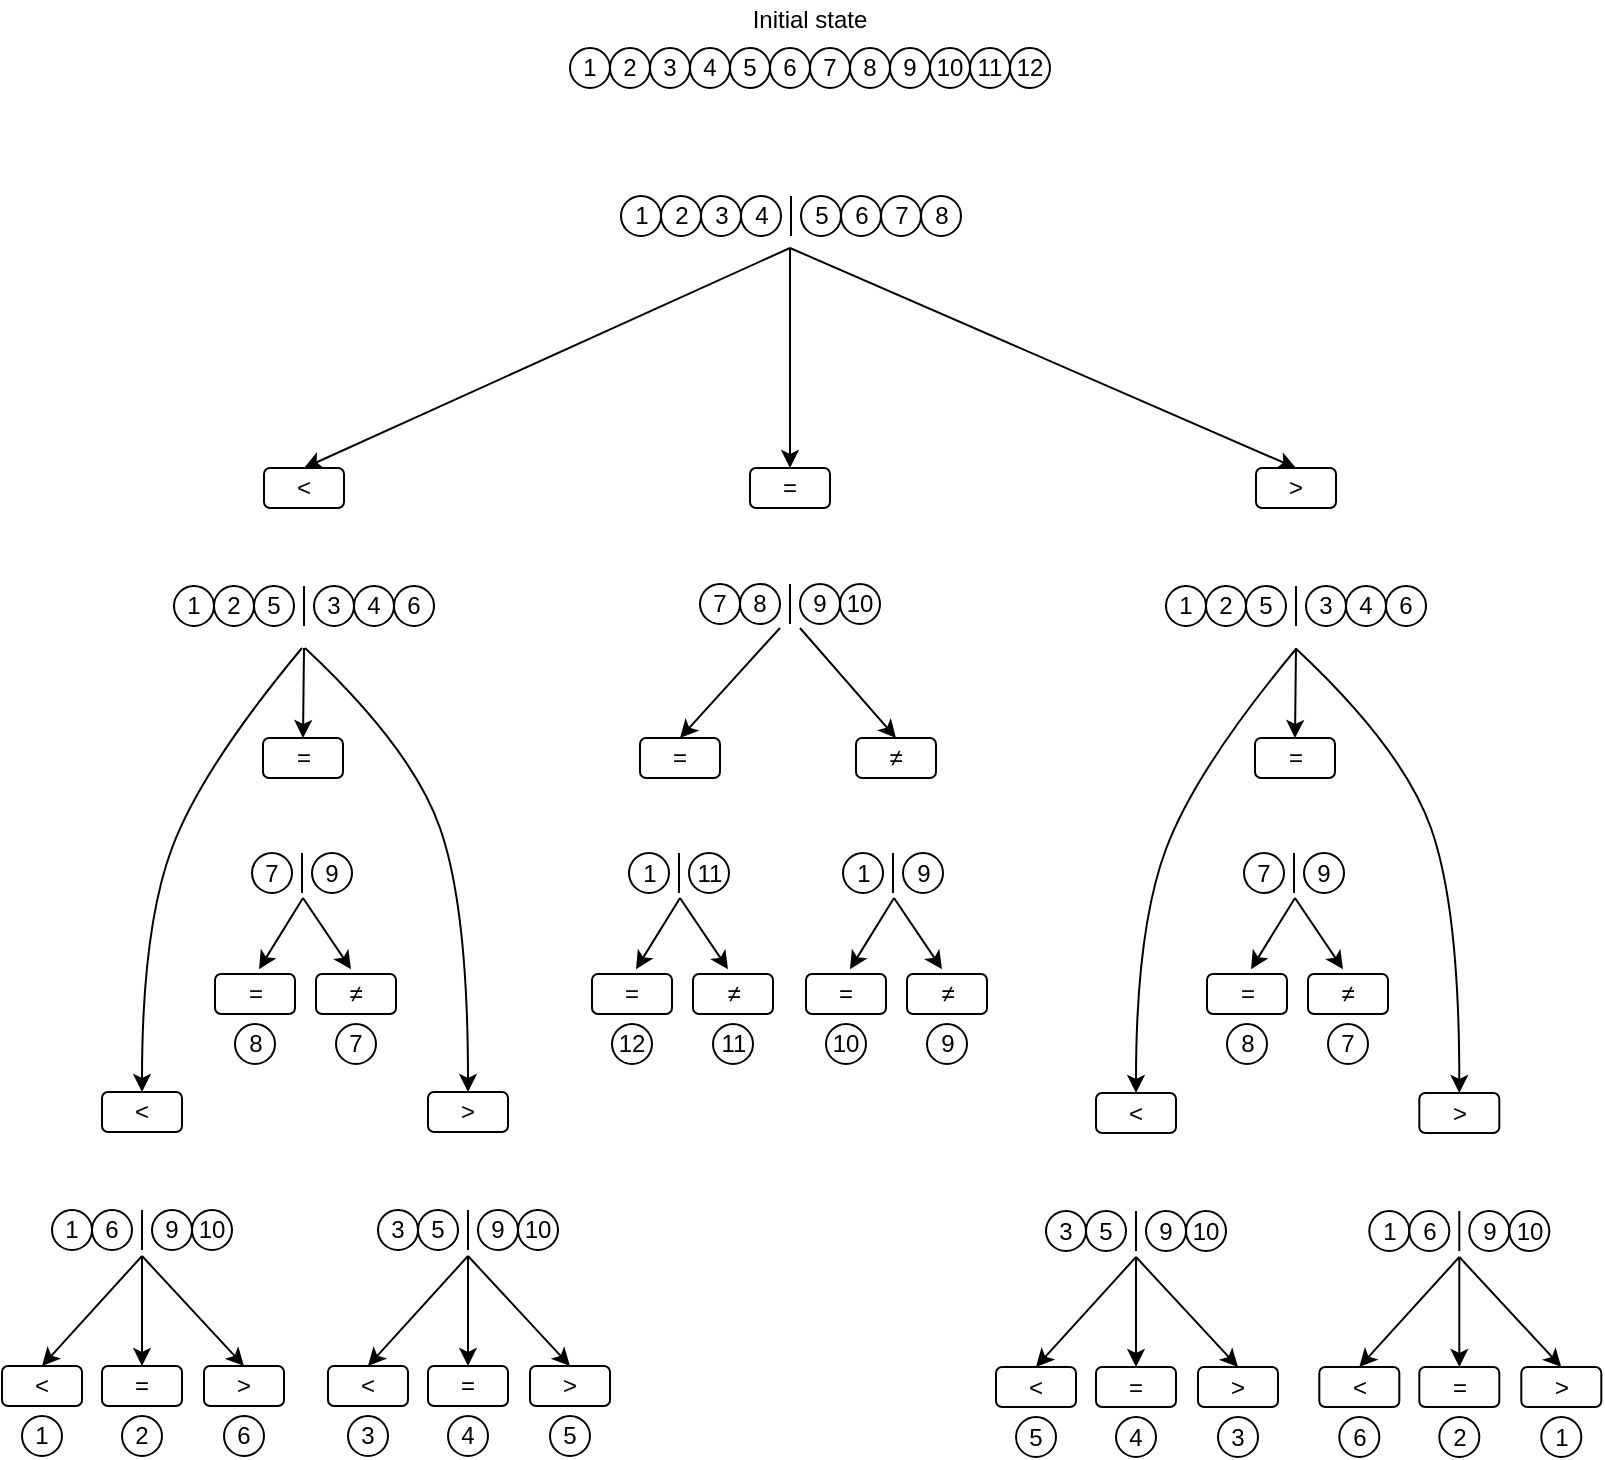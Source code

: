 <mxfile version="10.8.4" type="device"><diagram id="LfetnGQ7iHo2EiT5I9nO" name="Page-1"><mxGraphModel dx="1074" dy="609" grid="1" gridSize="10" guides="1" tooltips="1" connect="1" arrows="1" fold="1" page="1" pageScale="1" pageWidth="850" pageHeight="1100" math="0" shadow="0"><root><mxCell id="0"/><mxCell id="1" parent="0"/><mxCell id="ILCjMR_KPZEFJo-DfmDc-22" value="" style="ellipse;whiteSpace=wrap;html=1;aspect=fixed;" vertex="1" parent="1"><mxGeometry x="390" y="90" width="20" height="20" as="geometry"/></mxCell><mxCell id="ILCjMR_KPZEFJo-DfmDc-23" value="" style="ellipse;whiteSpace=wrap;html=1;aspect=fixed;" vertex="1" parent="1"><mxGeometry x="410" y="90" width="20" height="20" as="geometry"/></mxCell><mxCell id="ILCjMR_KPZEFJo-DfmDc-24" value="" style="ellipse;whiteSpace=wrap;html=1;aspect=fixed;" vertex="1" parent="1"><mxGeometry x="430" y="90" width="20" height="20" as="geometry"/></mxCell><mxCell id="ILCjMR_KPZEFJo-DfmDc-25" value="" style="ellipse;whiteSpace=wrap;html=1;aspect=fixed;" vertex="1" parent="1"><mxGeometry x="450" y="90" width="20" height="20" as="geometry"/></mxCell><mxCell id="ILCjMR_KPZEFJo-DfmDc-27" value="" style="ellipse;whiteSpace=wrap;html=1;aspect=fixed;" vertex="1" parent="1"><mxGeometry x="470" y="90" width="20" height="20" as="geometry"/></mxCell><mxCell id="ILCjMR_KPZEFJo-DfmDc-28" value="" style="ellipse;whiteSpace=wrap;html=1;aspect=fixed;" vertex="1" parent="1"><mxGeometry x="490" y="90" width="20" height="20" as="geometry"/></mxCell><mxCell id="ILCjMR_KPZEFJo-DfmDc-29" value="" style="ellipse;whiteSpace=wrap;html=1;aspect=fixed;" vertex="1" parent="1"><mxGeometry x="510" y="90" width="20" height="20" as="geometry"/></mxCell><mxCell id="ILCjMR_KPZEFJo-DfmDc-30" value="" style="ellipse;whiteSpace=wrap;html=1;aspect=fixed;" vertex="1" parent="1"><mxGeometry x="530" y="90" width="20" height="20" as="geometry"/></mxCell><mxCell id="ILCjMR_KPZEFJo-DfmDc-32" value="" style="ellipse;whiteSpace=wrap;html=1;aspect=fixed;" vertex="1" parent="1"><mxGeometry x="310" y="90" width="20" height="20" as="geometry"/></mxCell><mxCell id="ILCjMR_KPZEFJo-DfmDc-33" value="" style="ellipse;whiteSpace=wrap;html=1;aspect=fixed;" vertex="1" parent="1"><mxGeometry x="330" y="90" width="20" height="20" as="geometry"/></mxCell><mxCell id="ILCjMR_KPZEFJo-DfmDc-34" value="" style="ellipse;whiteSpace=wrap;html=1;aspect=fixed;" vertex="1" parent="1"><mxGeometry x="350" y="90" width="20" height="20" as="geometry"/></mxCell><mxCell id="ILCjMR_KPZEFJo-DfmDc-35" value="" style="ellipse;whiteSpace=wrap;html=1;aspect=fixed;" vertex="1" parent="1"><mxGeometry x="370" y="90" width="20" height="20" as="geometry"/></mxCell><mxCell id="ILCjMR_KPZEFJo-DfmDc-16" value="1" style="text;html=1;strokeColor=none;fillColor=none;align=center;verticalAlign=middle;whiteSpace=wrap;rounded=0;" vertex="1" parent="1"><mxGeometry x="310" y="95" width="20" height="10" as="geometry"/></mxCell><mxCell id="ILCjMR_KPZEFJo-DfmDc-37" value="2" style="text;html=1;strokeColor=none;fillColor=none;align=center;verticalAlign=middle;whiteSpace=wrap;rounded=0;" vertex="1" parent="1"><mxGeometry x="330" y="95" width="20" height="10" as="geometry"/></mxCell><mxCell id="ILCjMR_KPZEFJo-DfmDc-38" value="3" style="text;html=1;strokeColor=none;fillColor=none;align=center;verticalAlign=middle;whiteSpace=wrap;rounded=0;" vertex="1" parent="1"><mxGeometry x="350" y="95" width="20" height="10" as="geometry"/></mxCell><mxCell id="ILCjMR_KPZEFJo-DfmDc-39" value="4" style="text;html=1;strokeColor=none;fillColor=none;align=center;verticalAlign=middle;whiteSpace=wrap;rounded=0;" vertex="1" parent="1"><mxGeometry x="370" y="95" width="20" height="10" as="geometry"/></mxCell><mxCell id="ILCjMR_KPZEFJo-DfmDc-40" value="5" style="text;html=1;strokeColor=none;fillColor=none;align=center;verticalAlign=middle;whiteSpace=wrap;rounded=0;" vertex="1" parent="1"><mxGeometry x="390" y="95" width="20" height="10" as="geometry"/></mxCell><mxCell id="ILCjMR_KPZEFJo-DfmDc-41" value="6" style="text;html=1;strokeColor=none;fillColor=none;align=center;verticalAlign=middle;whiteSpace=wrap;rounded=0;" vertex="1" parent="1"><mxGeometry x="410" y="95" width="20" height="10" as="geometry"/></mxCell><mxCell id="ILCjMR_KPZEFJo-DfmDc-42" value="7" style="text;html=1;strokeColor=none;fillColor=none;align=center;verticalAlign=middle;whiteSpace=wrap;rounded=0;" vertex="1" parent="1"><mxGeometry x="430" y="95" width="20" height="10" as="geometry"/></mxCell><mxCell id="ILCjMR_KPZEFJo-DfmDc-43" value="8" style="text;html=1;strokeColor=none;fillColor=none;align=center;verticalAlign=middle;whiteSpace=wrap;rounded=0;" vertex="1" parent="1"><mxGeometry x="450" y="95" width="20" height="10" as="geometry"/></mxCell><mxCell id="ILCjMR_KPZEFJo-DfmDc-44" value="9" style="text;html=1;strokeColor=none;fillColor=none;align=center;verticalAlign=middle;whiteSpace=wrap;rounded=0;" vertex="1" parent="1"><mxGeometry x="470" y="95" width="20" height="10" as="geometry"/></mxCell><mxCell id="ILCjMR_KPZEFJo-DfmDc-45" value="10" style="text;html=1;strokeColor=none;fillColor=none;align=center;verticalAlign=middle;whiteSpace=wrap;rounded=0;" vertex="1" parent="1"><mxGeometry x="490" y="95" width="20" height="10" as="geometry"/></mxCell><mxCell id="ILCjMR_KPZEFJo-DfmDc-46" value="11" style="text;html=1;strokeColor=none;fillColor=none;align=center;verticalAlign=middle;whiteSpace=wrap;rounded=0;" vertex="1" parent="1"><mxGeometry x="510" y="95" width="20" height="10" as="geometry"/></mxCell><mxCell id="ILCjMR_KPZEFJo-DfmDc-47" value="12" style="text;html=1;strokeColor=none;fillColor=none;align=center;verticalAlign=middle;whiteSpace=wrap;rounded=0;" vertex="1" parent="1"><mxGeometry x="530" y="95" width="20" height="10" as="geometry"/></mxCell><mxCell id="ILCjMR_KPZEFJo-DfmDc-51" value="Initial state" style="text;html=1;strokeColor=none;fillColor=none;align=center;verticalAlign=middle;whiteSpace=wrap;rounded=0;" vertex="1" parent="1"><mxGeometry x="400" y="66" width="60" height="20" as="geometry"/></mxCell><mxCell id="ILCjMR_KPZEFJo-DfmDc-78" value="" style="ellipse;whiteSpace=wrap;html=1;aspect=fixed;" vertex="1" parent="1"><mxGeometry x="425.5" y="164" width="20" height="20" as="geometry"/></mxCell><mxCell id="ILCjMR_KPZEFJo-DfmDc-79" value="" style="ellipse;whiteSpace=wrap;html=1;aspect=fixed;" vertex="1" parent="1"><mxGeometry x="445.5" y="164" width="20" height="20" as="geometry"/></mxCell><mxCell id="ILCjMR_KPZEFJo-DfmDc-80" value="" style="ellipse;whiteSpace=wrap;html=1;aspect=fixed;" vertex="1" parent="1"><mxGeometry x="465.5" y="164" width="20" height="20" as="geometry"/></mxCell><mxCell id="ILCjMR_KPZEFJo-DfmDc-81" value="" style="ellipse;whiteSpace=wrap;html=1;aspect=fixed;" vertex="1" parent="1"><mxGeometry x="485.5" y="164" width="20" height="20" as="geometry"/></mxCell><mxCell id="ILCjMR_KPZEFJo-DfmDc-87" value="" style="ellipse;whiteSpace=wrap;html=1;aspect=fixed;" vertex="1" parent="1"><mxGeometry x="335.5" y="164" width="20" height="20" as="geometry"/></mxCell><mxCell id="ILCjMR_KPZEFJo-DfmDc-88" value="" style="ellipse;whiteSpace=wrap;html=1;aspect=fixed;" vertex="1" parent="1"><mxGeometry x="355.5" y="164" width="20" height="20" as="geometry"/></mxCell><mxCell id="ILCjMR_KPZEFJo-DfmDc-89" value="" style="ellipse;whiteSpace=wrap;html=1;aspect=fixed;" vertex="1" parent="1"><mxGeometry x="375.5" y="164" width="20" height="20" as="geometry"/></mxCell><mxCell id="ILCjMR_KPZEFJo-DfmDc-90" value="" style="ellipse;whiteSpace=wrap;html=1;aspect=fixed;" vertex="1" parent="1"><mxGeometry x="395.5" y="164" width="20" height="20" as="geometry"/></mxCell><mxCell id="ILCjMR_KPZEFJo-DfmDc-91" value="" style="endArrow=none;html=1;" edge="1" parent="1"><mxGeometry width="50" height="50" relative="1" as="geometry"><mxPoint x="420.5" y="184" as="sourcePoint"/><mxPoint x="420.5" y="164" as="targetPoint"/></mxGeometry></mxCell><mxCell id="ILCjMR_KPZEFJo-DfmDc-92" value="1" style="text;html=1;strokeColor=none;fillColor=none;align=center;verticalAlign=middle;whiteSpace=wrap;rounded=0;" vertex="1" parent="1"><mxGeometry x="335.5" y="169" width="20" height="10" as="geometry"/></mxCell><mxCell id="ILCjMR_KPZEFJo-DfmDc-93" value="2" style="text;html=1;strokeColor=none;fillColor=none;align=center;verticalAlign=middle;whiteSpace=wrap;rounded=0;" vertex="1" parent="1"><mxGeometry x="355.5" y="169" width="20" height="10" as="geometry"/></mxCell><mxCell id="ILCjMR_KPZEFJo-DfmDc-94" value="3" style="text;html=1;strokeColor=none;fillColor=none;align=center;verticalAlign=middle;whiteSpace=wrap;rounded=0;" vertex="1" parent="1"><mxGeometry x="375.5" y="169" width="20" height="10" as="geometry"/></mxCell><mxCell id="ILCjMR_KPZEFJo-DfmDc-95" value="4" style="text;html=1;strokeColor=none;fillColor=none;align=center;verticalAlign=middle;whiteSpace=wrap;rounded=0;" vertex="1" parent="1"><mxGeometry x="395.5" y="169" width="20" height="10" as="geometry"/></mxCell><mxCell id="ILCjMR_KPZEFJo-DfmDc-96" value="5" style="text;html=1;strokeColor=none;fillColor=none;align=center;verticalAlign=middle;whiteSpace=wrap;rounded=0;" vertex="1" parent="1"><mxGeometry x="425.5" y="169" width="20" height="10" as="geometry"/></mxCell><mxCell id="ILCjMR_KPZEFJo-DfmDc-97" value="6" style="text;html=1;strokeColor=none;fillColor=none;align=center;verticalAlign=middle;whiteSpace=wrap;rounded=0;" vertex="1" parent="1"><mxGeometry x="445.5" y="169" width="20" height="10" as="geometry"/></mxCell><mxCell id="ILCjMR_KPZEFJo-DfmDc-98" value="7" style="text;html=1;strokeColor=none;fillColor=none;align=center;verticalAlign=middle;whiteSpace=wrap;rounded=0;" vertex="1" parent="1"><mxGeometry x="465.5" y="169" width="20" height="10" as="geometry"/></mxCell><mxCell id="ILCjMR_KPZEFJo-DfmDc-99" value="8" style="text;html=1;strokeColor=none;fillColor=none;align=center;verticalAlign=middle;whiteSpace=wrap;rounded=0;" vertex="1" parent="1"><mxGeometry x="485.5" y="169" width="20" height="10" as="geometry"/></mxCell><mxCell id="ILCjMR_KPZEFJo-DfmDc-104" value="" style="shape=image;html=1;verticalAlign=top;verticalLabelPosition=bottom;labelBackgroundColor=#ffffff;imageAspect=0;aspect=fixed;image=https://cdn3.iconfinder.com/data/icons/meanicons-4/512/meanicons_33-128.png" vertex="1" parent="1"><mxGeometry x="405.5" y="130" width="30" height="30" as="geometry"/></mxCell><mxCell id="ILCjMR_KPZEFJo-DfmDc-107" value="" style="rounded=1;whiteSpace=wrap;html=1;" vertex="1" parent="1"><mxGeometry x="157" y="300" width="40" height="20" as="geometry"/></mxCell><mxCell id="ILCjMR_KPZEFJo-DfmDc-105" value="&amp;lt;" style="text;html=1;strokeColor=none;fillColor=none;align=center;verticalAlign=middle;whiteSpace=wrap;rounded=0;" vertex="1" parent="1"><mxGeometry x="167" y="300" width="20" height="20" as="geometry"/></mxCell><mxCell id="ILCjMR_KPZEFJo-DfmDc-111" value="" style="rounded=1;whiteSpace=wrap;html=1;" vertex="1" parent="1"><mxGeometry x="400" y="300" width="40" height="20" as="geometry"/></mxCell><mxCell id="ILCjMR_KPZEFJo-DfmDc-112" value="=" style="text;html=1;strokeColor=none;fillColor=none;align=center;verticalAlign=middle;whiteSpace=wrap;rounded=0;" vertex="1" parent="1"><mxGeometry x="410" y="300" width="20" height="20" as="geometry"/></mxCell><mxCell id="ILCjMR_KPZEFJo-DfmDc-113" value="" style="rounded=1;whiteSpace=wrap;html=1;" vertex="1" parent="1"><mxGeometry x="653" y="300" width="40" height="20" as="geometry"/></mxCell><mxCell id="ILCjMR_KPZEFJo-DfmDc-114" value="&amp;gt;" style="text;html=1;strokeColor=none;fillColor=none;align=center;verticalAlign=middle;whiteSpace=wrap;rounded=0;" vertex="1" parent="1"><mxGeometry x="663" y="300" width="20" height="20" as="geometry"/></mxCell><mxCell id="ILCjMR_KPZEFJo-DfmDc-117" value="" style="endArrow=classic;html=1;entryX=0.5;entryY=0;entryDx=0;entryDy=0;" edge="1" parent="1" target="ILCjMR_KPZEFJo-DfmDc-105"><mxGeometry width="50" height="50" relative="1" as="geometry"><mxPoint x="420" y="190" as="sourcePoint"/><mxPoint x="190" y="290" as="targetPoint"/></mxGeometry></mxCell><mxCell id="ILCjMR_KPZEFJo-DfmDc-118" value="" style="ellipse;whiteSpace=wrap;html=1;aspect=fixed;" vertex="1" parent="1"><mxGeometry x="375" y="358" width="20" height="20" as="geometry"/></mxCell><mxCell id="ILCjMR_KPZEFJo-DfmDc-119" value="" style="ellipse;whiteSpace=wrap;html=1;aspect=fixed;" vertex="1" parent="1"><mxGeometry x="395" y="358" width="20" height="20" as="geometry"/></mxCell><mxCell id="ILCjMR_KPZEFJo-DfmDc-120" value="" style="ellipse;whiteSpace=wrap;html=1;aspect=fixed;" vertex="1" parent="1"><mxGeometry x="425" y="358" width="20" height="20" as="geometry"/></mxCell><mxCell id="ILCjMR_KPZEFJo-DfmDc-121" value="" style="ellipse;whiteSpace=wrap;html=1;aspect=fixed;" vertex="1" parent="1"><mxGeometry x="445" y="358" width="20" height="20" as="geometry"/></mxCell><mxCell id="ILCjMR_KPZEFJo-DfmDc-122" value="" style="endArrow=none;html=1;" edge="1" parent="1"><mxGeometry width="50" height="50" relative="1" as="geometry"><mxPoint x="420" y="378" as="sourcePoint"/><mxPoint x="420" y="358" as="targetPoint"/></mxGeometry></mxCell><mxCell id="ILCjMR_KPZEFJo-DfmDc-123" value="7" style="text;html=1;strokeColor=none;fillColor=none;align=center;verticalAlign=middle;whiteSpace=wrap;rounded=0;" vertex="1" parent="1"><mxGeometry x="375" y="363" width="20" height="10" as="geometry"/></mxCell><mxCell id="ILCjMR_KPZEFJo-DfmDc-124" value="8" style="text;html=1;strokeColor=none;fillColor=none;align=center;verticalAlign=middle;whiteSpace=wrap;rounded=0;" vertex="1" parent="1"><mxGeometry x="395" y="363" width="20" height="10" as="geometry"/></mxCell><mxCell id="ILCjMR_KPZEFJo-DfmDc-125" value="9" style="text;html=1;strokeColor=none;fillColor=none;align=center;verticalAlign=middle;whiteSpace=wrap;rounded=0;" vertex="1" parent="1"><mxGeometry x="425" y="363" width="20" height="10" as="geometry"/></mxCell><mxCell id="ILCjMR_KPZEFJo-DfmDc-126" value="10" style="text;html=1;strokeColor=none;fillColor=none;align=center;verticalAlign=middle;whiteSpace=wrap;rounded=0;" vertex="1" parent="1"><mxGeometry x="445" y="363" width="20" height="10" as="geometry"/></mxCell><mxCell id="ILCjMR_KPZEFJo-DfmDc-127" value="" style="shape=image;html=1;verticalAlign=top;verticalLabelPosition=bottom;labelBackgroundColor=#ffffff;imageAspect=0;aspect=fixed;image=https://cdn3.iconfinder.com/data/icons/meanicons-4/512/meanicons_33-128.png" vertex="1" parent="1"><mxGeometry x="405" y="325" width="30" height="30" as="geometry"/></mxCell><mxCell id="ILCjMR_KPZEFJo-DfmDc-128" value="" style="rounded=1;whiteSpace=wrap;html=1;" vertex="1" parent="1"><mxGeometry x="345" y="435" width="40" height="20" as="geometry"/></mxCell><mxCell id="ILCjMR_KPZEFJo-DfmDc-129" value="=" style="text;html=1;strokeColor=none;fillColor=none;align=center;verticalAlign=middle;whiteSpace=wrap;rounded=0;" vertex="1" parent="1"><mxGeometry x="355" y="435" width="20" height="20" as="geometry"/></mxCell><mxCell id="ILCjMR_KPZEFJo-DfmDc-130" value="" style="rounded=1;whiteSpace=wrap;html=1;" vertex="1" parent="1"><mxGeometry x="453" y="435" width="40" height="20" as="geometry"/></mxCell><mxCell id="ILCjMR_KPZEFJo-DfmDc-131" value="&lt;span&gt;≠&lt;/span&gt;" style="text;html=1;strokeColor=none;fillColor=none;align=center;verticalAlign=middle;whiteSpace=wrap;rounded=0;" vertex="1" parent="1"><mxGeometry x="463" y="435" width="20" height="20" as="geometry"/></mxCell><mxCell id="ILCjMR_KPZEFJo-DfmDc-145" value="" style="ellipse;whiteSpace=wrap;html=1;aspect=fixed;" vertex="1" parent="1"><mxGeometry x="339.5" y="492.5" width="20" height="20" as="geometry"/></mxCell><mxCell id="ILCjMR_KPZEFJo-DfmDc-146" value="" style="ellipse;whiteSpace=wrap;html=1;aspect=fixed;" vertex="1" parent="1"><mxGeometry x="369.5" y="492.5" width="20" height="20" as="geometry"/></mxCell><mxCell id="ILCjMR_KPZEFJo-DfmDc-148" value="" style="endArrow=none;html=1;" edge="1" parent="1"><mxGeometry width="50" height="50" relative="1" as="geometry"><mxPoint x="364.5" y="512.5" as="sourcePoint"/><mxPoint x="364.5" y="492.5" as="targetPoint"/></mxGeometry></mxCell><mxCell id="ILCjMR_KPZEFJo-DfmDc-150" value="1" style="text;html=1;strokeColor=none;fillColor=none;align=center;verticalAlign=middle;whiteSpace=wrap;rounded=0;" vertex="1" parent="1"><mxGeometry x="339.5" y="497.5" width="20" height="10" as="geometry"/></mxCell><mxCell id="ILCjMR_KPZEFJo-DfmDc-151" value="11" style="text;html=1;strokeColor=none;fillColor=none;align=center;verticalAlign=middle;whiteSpace=wrap;rounded=0;" vertex="1" parent="1"><mxGeometry x="369.5" y="497.5" width="20" height="10" as="geometry"/></mxCell><mxCell id="ILCjMR_KPZEFJo-DfmDc-153" value="" style="shape=image;html=1;verticalAlign=top;verticalLabelPosition=bottom;labelBackgroundColor=#ffffff;imageAspect=0;aspect=fixed;image=https://cdn3.iconfinder.com/data/icons/meanicons-4/512/meanicons_33-128.png" vertex="1" parent="1"><mxGeometry x="349.5" y="460" width="30" height="30" as="geometry"/></mxCell><mxCell id="ILCjMR_KPZEFJo-DfmDc-160" value="" style="rounded=1;whiteSpace=wrap;html=1;" vertex="1" parent="1"><mxGeometry x="321" y="553" width="40" height="20" as="geometry"/></mxCell><mxCell id="ILCjMR_KPZEFJo-DfmDc-161" value="=" style="text;html=1;strokeColor=none;fillColor=none;align=center;verticalAlign=middle;whiteSpace=wrap;rounded=0;" vertex="1" parent="1"><mxGeometry x="331" y="553" width="20" height="20" as="geometry"/></mxCell><mxCell id="ILCjMR_KPZEFJo-DfmDc-164" value="" style="ellipse;whiteSpace=wrap;html=1;aspect=fixed;" vertex="1" parent="1"><mxGeometry x="331" y="578" width="20" height="20" as="geometry"/></mxCell><mxCell id="ILCjMR_KPZEFJo-DfmDc-167" value="12" style="text;html=1;strokeColor=none;fillColor=none;align=center;verticalAlign=middle;whiteSpace=wrap;rounded=0;" vertex="1" parent="1"><mxGeometry x="331" y="583" width="20" height="10" as="geometry"/></mxCell><mxCell id="ILCjMR_KPZEFJo-DfmDc-176" value="" style="rounded=1;whiteSpace=wrap;html=1;" vertex="1" parent="1"><mxGeometry x="371.5" y="553" width="40" height="20" as="geometry"/></mxCell><mxCell id="ILCjMR_KPZEFJo-DfmDc-177" value="&lt;span&gt;≠&lt;/span&gt;" style="text;html=1;strokeColor=none;fillColor=none;align=center;verticalAlign=middle;whiteSpace=wrap;rounded=0;" vertex="1" parent="1"><mxGeometry x="381.5" y="553" width="20" height="20" as="geometry"/></mxCell><mxCell id="ILCjMR_KPZEFJo-DfmDc-178" value="" style="ellipse;whiteSpace=wrap;html=1;aspect=fixed;" vertex="1" parent="1"><mxGeometry x="381.5" y="578" width="20" height="20" as="geometry"/></mxCell><mxCell id="ILCjMR_KPZEFJo-DfmDc-179" value="11" style="text;html=1;strokeColor=none;fillColor=none;align=center;verticalAlign=middle;whiteSpace=wrap;rounded=0;" vertex="1" parent="1"><mxGeometry x="381.5" y="583" width="20" height="10" as="geometry"/></mxCell><mxCell id="ILCjMR_KPZEFJo-DfmDc-180" value="" style="endArrow=classic;html=1;entryX=0.6;entryY=-0.12;entryDx=0;entryDy=0;entryPerimeter=0;" edge="1" parent="1" target="ILCjMR_KPZEFJo-DfmDc-161"><mxGeometry width="50" height="50" relative="1" as="geometry"><mxPoint x="365" y="515" as="sourcePoint"/><mxPoint x="275" y="535" as="targetPoint"/></mxGeometry></mxCell><mxCell id="ILCjMR_KPZEFJo-DfmDc-181" value="" style="endArrow=classic;html=1;entryX=0.375;entryY=-0.12;entryDx=0;entryDy=0;entryPerimeter=0;" edge="1" parent="1" target="ILCjMR_KPZEFJo-DfmDc-177"><mxGeometry width="50" height="50" relative="1" as="geometry"><mxPoint x="365" y="515" as="sourcePoint"/><mxPoint x="353" y="560.6" as="targetPoint"/></mxGeometry></mxCell><mxCell id="ILCjMR_KPZEFJo-DfmDc-182" value="" style="ellipse;whiteSpace=wrap;html=1;aspect=fixed;" vertex="1" parent="1"><mxGeometry x="446.5" y="492.5" width="20" height="20" as="geometry"/></mxCell><mxCell id="ILCjMR_KPZEFJo-DfmDc-183" value="" style="ellipse;whiteSpace=wrap;html=1;aspect=fixed;" vertex="1" parent="1"><mxGeometry x="476.5" y="492.5" width="20" height="20" as="geometry"/></mxCell><mxCell id="ILCjMR_KPZEFJo-DfmDc-184" value="" style="endArrow=none;html=1;" edge="1" parent="1"><mxGeometry width="50" height="50" relative="1" as="geometry"><mxPoint x="471.5" y="512.5" as="sourcePoint"/><mxPoint x="471.5" y="492.5" as="targetPoint"/></mxGeometry></mxCell><mxCell id="ILCjMR_KPZEFJo-DfmDc-185" value="1" style="text;html=1;strokeColor=none;fillColor=none;align=center;verticalAlign=middle;whiteSpace=wrap;rounded=0;" vertex="1" parent="1"><mxGeometry x="446.5" y="497.5" width="20" height="10" as="geometry"/></mxCell><mxCell id="ILCjMR_KPZEFJo-DfmDc-186" value="9" style="text;html=1;strokeColor=none;fillColor=none;align=center;verticalAlign=middle;whiteSpace=wrap;rounded=0;" vertex="1" parent="1"><mxGeometry x="476.5" y="497.5" width="20" height="10" as="geometry"/></mxCell><mxCell id="ILCjMR_KPZEFJo-DfmDc-187" value="" style="shape=image;html=1;verticalAlign=top;verticalLabelPosition=bottom;labelBackgroundColor=#ffffff;imageAspect=0;aspect=fixed;image=https://cdn3.iconfinder.com/data/icons/meanicons-4/512/meanicons_33-128.png" vertex="1" parent="1"><mxGeometry x="456.5" y="460" width="30" height="30" as="geometry"/></mxCell><mxCell id="ILCjMR_KPZEFJo-DfmDc-188" value="" style="rounded=1;whiteSpace=wrap;html=1;" vertex="1" parent="1"><mxGeometry x="428" y="553" width="40" height="20" as="geometry"/></mxCell><mxCell id="ILCjMR_KPZEFJo-DfmDc-189" value="=" style="text;html=1;strokeColor=none;fillColor=none;align=center;verticalAlign=middle;whiteSpace=wrap;rounded=0;" vertex="1" parent="1"><mxGeometry x="438" y="553" width="20" height="20" as="geometry"/></mxCell><mxCell id="ILCjMR_KPZEFJo-DfmDc-190" value="" style="ellipse;whiteSpace=wrap;html=1;aspect=fixed;" vertex="1" parent="1"><mxGeometry x="438" y="578" width="20" height="20" as="geometry"/></mxCell><mxCell id="ILCjMR_KPZEFJo-DfmDc-191" value="10" style="text;html=1;strokeColor=none;fillColor=none;align=center;verticalAlign=middle;whiteSpace=wrap;rounded=0;" vertex="1" parent="1"><mxGeometry x="438" y="583" width="20" height="10" as="geometry"/></mxCell><mxCell id="ILCjMR_KPZEFJo-DfmDc-192" value="" style="rounded=1;whiteSpace=wrap;html=1;" vertex="1" parent="1"><mxGeometry x="478.5" y="553" width="40" height="20" as="geometry"/></mxCell><mxCell id="ILCjMR_KPZEFJo-DfmDc-193" value="&lt;span&gt;≠&lt;/span&gt;" style="text;html=1;strokeColor=none;fillColor=none;align=center;verticalAlign=middle;whiteSpace=wrap;rounded=0;" vertex="1" parent="1"><mxGeometry x="488.5" y="553" width="20" height="20" as="geometry"/></mxCell><mxCell id="ILCjMR_KPZEFJo-DfmDc-194" value="" style="ellipse;whiteSpace=wrap;html=1;aspect=fixed;" vertex="1" parent="1"><mxGeometry x="488.5" y="578" width="20" height="20" as="geometry"/></mxCell><mxCell id="ILCjMR_KPZEFJo-DfmDc-195" value="9" style="text;html=1;strokeColor=none;fillColor=none;align=center;verticalAlign=middle;whiteSpace=wrap;rounded=0;" vertex="1" parent="1"><mxGeometry x="488.5" y="583" width="20" height="10" as="geometry"/></mxCell><mxCell id="ILCjMR_KPZEFJo-DfmDc-196" value="" style="endArrow=classic;html=1;entryX=0.6;entryY=-0.12;entryDx=0;entryDy=0;entryPerimeter=0;" edge="1" parent="1" target="ILCjMR_KPZEFJo-DfmDc-189"><mxGeometry width="50" height="50" relative="1" as="geometry"><mxPoint x="472" y="515" as="sourcePoint"/><mxPoint x="382" y="535" as="targetPoint"/></mxGeometry></mxCell><mxCell id="ILCjMR_KPZEFJo-DfmDc-197" value="" style="endArrow=classic;html=1;entryX=0.375;entryY=-0.12;entryDx=0;entryDy=0;entryPerimeter=0;" edge="1" parent="1" target="ILCjMR_KPZEFJo-DfmDc-193"><mxGeometry width="50" height="50" relative="1" as="geometry"><mxPoint x="472" y="515" as="sourcePoint"/><mxPoint x="460" y="560.6" as="targetPoint"/></mxGeometry></mxCell><mxCell id="ILCjMR_KPZEFJo-DfmDc-198" value="" style="endArrow=classic;html=1;entryX=0.5;entryY=0;entryDx=0;entryDy=0;" edge="1" parent="1" target="ILCjMR_KPZEFJo-DfmDc-129"><mxGeometry width="50" height="50" relative="1" as="geometry"><mxPoint x="415" y="380" as="sourcePoint"/><mxPoint x="370" y="430" as="targetPoint"/></mxGeometry></mxCell><mxCell id="ILCjMR_KPZEFJo-DfmDc-199" value="" style="endArrow=classic;html=1;entryX=0.5;entryY=0;entryDx=0;entryDy=0;" edge="1" parent="1" target="ILCjMR_KPZEFJo-DfmDc-131"><mxGeometry width="50" height="50" relative="1" as="geometry"><mxPoint x="425" y="380" as="sourcePoint"/><mxPoint x="465" y="430" as="targetPoint"/></mxGeometry></mxCell><mxCell id="ILCjMR_KPZEFJo-DfmDc-200" value="" style="endArrow=classic;html=1;entryX=0.5;entryY=0;entryDx=0;entryDy=0;" edge="1" parent="1" target="ILCjMR_KPZEFJo-DfmDc-112"><mxGeometry width="50" height="50" relative="1" as="geometry"><mxPoint x="420" y="190" as="sourcePoint"/><mxPoint x="171.667" y="310.333" as="targetPoint"/></mxGeometry></mxCell><mxCell id="ILCjMR_KPZEFJo-DfmDc-201" value="" style="ellipse;whiteSpace=wrap;html=1;aspect=fixed;" vertex="1" parent="1"><mxGeometry x="182" y="359" width="20" height="20" as="geometry"/></mxCell><mxCell id="ILCjMR_KPZEFJo-DfmDc-202" value="" style="ellipse;whiteSpace=wrap;html=1;aspect=fixed;" vertex="1" parent="1"><mxGeometry x="202" y="359" width="20" height="20" as="geometry"/></mxCell><mxCell id="ILCjMR_KPZEFJo-DfmDc-203" value="" style="ellipse;whiteSpace=wrap;html=1;aspect=fixed;" vertex="1" parent="1"><mxGeometry x="222" y="359" width="20" height="20" as="geometry"/></mxCell><mxCell id="ILCjMR_KPZEFJo-DfmDc-206" value="" style="ellipse;whiteSpace=wrap;html=1;aspect=fixed;" vertex="1" parent="1"><mxGeometry x="112" y="359" width="20" height="20" as="geometry"/></mxCell><mxCell id="ILCjMR_KPZEFJo-DfmDc-207" value="" style="ellipse;whiteSpace=wrap;html=1;aspect=fixed;" vertex="1" parent="1"><mxGeometry x="132" y="359" width="20" height="20" as="geometry"/></mxCell><mxCell id="ILCjMR_KPZEFJo-DfmDc-208" value="" style="ellipse;whiteSpace=wrap;html=1;aspect=fixed;" vertex="1" parent="1"><mxGeometry x="152" y="359" width="20" height="20" as="geometry"/></mxCell><mxCell id="ILCjMR_KPZEFJo-DfmDc-209" value="" style="endArrow=none;html=1;" edge="1" parent="1"><mxGeometry width="50" height="50" relative="1" as="geometry"><mxPoint x="177" y="379" as="sourcePoint"/><mxPoint x="177" y="359" as="targetPoint"/></mxGeometry></mxCell><mxCell id="ILCjMR_KPZEFJo-DfmDc-211" value="1" style="text;html=1;strokeColor=none;fillColor=none;align=center;verticalAlign=middle;whiteSpace=wrap;rounded=0;" vertex="1" parent="1"><mxGeometry x="112" y="364" width="20" height="10" as="geometry"/></mxCell><mxCell id="ILCjMR_KPZEFJo-DfmDc-212" value="2" style="text;html=1;strokeColor=none;fillColor=none;align=center;verticalAlign=middle;whiteSpace=wrap;rounded=0;" vertex="1" parent="1"><mxGeometry x="132" y="364" width="20" height="10" as="geometry"/></mxCell><mxCell id="ILCjMR_KPZEFJo-DfmDc-213" value="5" style="text;html=1;strokeColor=none;fillColor=none;align=center;verticalAlign=middle;whiteSpace=wrap;rounded=0;" vertex="1" parent="1"><mxGeometry x="152" y="364" width="20" height="10" as="geometry"/></mxCell><mxCell id="ILCjMR_KPZEFJo-DfmDc-214" value="3" style="text;html=1;strokeColor=none;fillColor=none;align=center;verticalAlign=middle;whiteSpace=wrap;rounded=0;" vertex="1" parent="1"><mxGeometry x="182" y="364" width="20" height="10" as="geometry"/></mxCell><mxCell id="ILCjMR_KPZEFJo-DfmDc-215" value="4" style="text;html=1;strokeColor=none;fillColor=none;align=center;verticalAlign=middle;whiteSpace=wrap;rounded=0;" vertex="1" parent="1"><mxGeometry x="202" y="364" width="20" height="10" as="geometry"/></mxCell><mxCell id="ILCjMR_KPZEFJo-DfmDc-216" value="6" style="text;html=1;strokeColor=none;fillColor=none;align=center;verticalAlign=middle;whiteSpace=wrap;rounded=0;" vertex="1" parent="1"><mxGeometry x="222" y="364" width="20" height="10" as="geometry"/></mxCell><mxCell id="ILCjMR_KPZEFJo-DfmDc-218" value="" style="shape=image;html=1;verticalAlign=top;verticalLabelPosition=bottom;labelBackgroundColor=#ffffff;imageAspect=0;aspect=fixed;image=https://cdn3.iconfinder.com/data/icons/meanicons-4/512/meanicons_33-128.png" vertex="1" parent="1"><mxGeometry x="162" y="325" width="30" height="30" as="geometry"/></mxCell><mxCell id="ILCjMR_KPZEFJo-DfmDc-219" value="" style="rounded=1;whiteSpace=wrap;html=1;" vertex="1" parent="1"><mxGeometry x="156.5" y="435" width="40" height="20" as="geometry"/></mxCell><mxCell id="ILCjMR_KPZEFJo-DfmDc-220" value="=" style="text;html=1;strokeColor=none;fillColor=none;align=center;verticalAlign=middle;whiteSpace=wrap;rounded=0;" vertex="1" parent="1"><mxGeometry x="166.5" y="435" width="20" height="20" as="geometry"/></mxCell><mxCell id="ILCjMR_KPZEFJo-DfmDc-221" value="" style="ellipse;whiteSpace=wrap;html=1;aspect=fixed;" vertex="1" parent="1"><mxGeometry x="151" y="492.5" width="20" height="20" as="geometry"/></mxCell><mxCell id="ILCjMR_KPZEFJo-DfmDc-222" value="" style="ellipse;whiteSpace=wrap;html=1;aspect=fixed;" vertex="1" parent="1"><mxGeometry x="181" y="492.5" width="20" height="20" as="geometry"/></mxCell><mxCell id="ILCjMR_KPZEFJo-DfmDc-223" value="" style="endArrow=none;html=1;" edge="1" parent="1"><mxGeometry width="50" height="50" relative="1" as="geometry"><mxPoint x="176" y="512.5" as="sourcePoint"/><mxPoint x="176" y="492.5" as="targetPoint"/></mxGeometry></mxCell><mxCell id="ILCjMR_KPZEFJo-DfmDc-224" value="7" style="text;html=1;strokeColor=none;fillColor=none;align=center;verticalAlign=middle;whiteSpace=wrap;rounded=0;" vertex="1" parent="1"><mxGeometry x="151" y="497.5" width="20" height="10" as="geometry"/></mxCell><mxCell id="ILCjMR_KPZEFJo-DfmDc-225" value="9" style="text;html=1;strokeColor=none;fillColor=none;align=center;verticalAlign=middle;whiteSpace=wrap;rounded=0;" vertex="1" parent="1"><mxGeometry x="181" y="497.5" width="20" height="10" as="geometry"/></mxCell><mxCell id="ILCjMR_KPZEFJo-DfmDc-226" value="" style="shape=image;html=1;verticalAlign=top;verticalLabelPosition=bottom;labelBackgroundColor=#ffffff;imageAspect=0;aspect=fixed;image=https://cdn3.iconfinder.com/data/icons/meanicons-4/512/meanicons_33-128.png" vertex="1" parent="1"><mxGeometry x="161" y="460" width="30" height="30" as="geometry"/></mxCell><mxCell id="ILCjMR_KPZEFJo-DfmDc-227" value="" style="rounded=1;whiteSpace=wrap;html=1;" vertex="1" parent="1"><mxGeometry x="132.5" y="553" width="40" height="20" as="geometry"/></mxCell><mxCell id="ILCjMR_KPZEFJo-DfmDc-228" value="=" style="text;html=1;strokeColor=none;fillColor=none;align=center;verticalAlign=middle;whiteSpace=wrap;rounded=0;" vertex="1" parent="1"><mxGeometry x="142.5" y="553" width="20" height="20" as="geometry"/></mxCell><mxCell id="ILCjMR_KPZEFJo-DfmDc-229" value="" style="ellipse;whiteSpace=wrap;html=1;aspect=fixed;" vertex="1" parent="1"><mxGeometry x="142.5" y="578" width="20" height="20" as="geometry"/></mxCell><mxCell id="ILCjMR_KPZEFJo-DfmDc-230" value="8" style="text;html=1;strokeColor=none;fillColor=none;align=center;verticalAlign=middle;whiteSpace=wrap;rounded=0;" vertex="1" parent="1"><mxGeometry x="142.5" y="583" width="20" height="10" as="geometry"/></mxCell><mxCell id="ILCjMR_KPZEFJo-DfmDc-231" value="" style="rounded=1;whiteSpace=wrap;html=1;" vertex="1" parent="1"><mxGeometry x="183" y="553" width="40" height="20" as="geometry"/></mxCell><mxCell id="ILCjMR_KPZEFJo-DfmDc-232" value="&lt;span&gt;≠&lt;/span&gt;" style="text;html=1;strokeColor=none;fillColor=none;align=center;verticalAlign=middle;whiteSpace=wrap;rounded=0;" vertex="1" parent="1"><mxGeometry x="193" y="553" width="20" height="20" as="geometry"/></mxCell><mxCell id="ILCjMR_KPZEFJo-DfmDc-233" value="" style="ellipse;whiteSpace=wrap;html=1;aspect=fixed;" vertex="1" parent="1"><mxGeometry x="193" y="578" width="20" height="20" as="geometry"/></mxCell><mxCell id="ILCjMR_KPZEFJo-DfmDc-234" value="7" style="text;html=1;strokeColor=none;fillColor=none;align=center;verticalAlign=middle;whiteSpace=wrap;rounded=0;" vertex="1" parent="1"><mxGeometry x="193" y="583" width="20" height="10" as="geometry"/></mxCell><mxCell id="ILCjMR_KPZEFJo-DfmDc-235" value="" style="endArrow=classic;html=1;entryX=0.6;entryY=-0.12;entryDx=0;entryDy=0;entryPerimeter=0;" edge="1" parent="1" target="ILCjMR_KPZEFJo-DfmDc-228"><mxGeometry width="50" height="50" relative="1" as="geometry"><mxPoint x="176.5" y="515" as="sourcePoint"/><mxPoint x="86.5" y="535" as="targetPoint"/></mxGeometry></mxCell><mxCell id="ILCjMR_KPZEFJo-DfmDc-236" value="" style="endArrow=classic;html=1;entryX=0.375;entryY=-0.12;entryDx=0;entryDy=0;entryPerimeter=0;" edge="1" parent="1" target="ILCjMR_KPZEFJo-DfmDc-232"><mxGeometry width="50" height="50" relative="1" as="geometry"><mxPoint x="176.5" y="515" as="sourcePoint"/><mxPoint x="164.5" y="560.6" as="targetPoint"/></mxGeometry></mxCell><mxCell id="ILCjMR_KPZEFJo-DfmDc-237" value="" style="endArrow=classic;html=1;entryX=0.5;entryY=0;entryDx=0;entryDy=0;" edge="1" parent="1" target="ILCjMR_KPZEFJo-DfmDc-220"><mxGeometry width="50" height="50" relative="1" as="geometry"><mxPoint x="177" y="390" as="sourcePoint"/><mxPoint x="168" y="420" as="targetPoint"/></mxGeometry></mxCell><mxCell id="ILCjMR_KPZEFJo-DfmDc-238" value="" style="ellipse;whiteSpace=wrap;html=1;aspect=fixed;" vertex="1" parent="1"><mxGeometry x="678" y="359" width="20" height="20" as="geometry"/></mxCell><mxCell id="ILCjMR_KPZEFJo-DfmDc-239" value="" style="ellipse;whiteSpace=wrap;html=1;aspect=fixed;" vertex="1" parent="1"><mxGeometry x="698" y="359" width="20" height="20" as="geometry"/></mxCell><mxCell id="ILCjMR_KPZEFJo-DfmDc-240" value="" style="ellipse;whiteSpace=wrap;html=1;aspect=fixed;" vertex="1" parent="1"><mxGeometry x="718" y="359" width="20" height="20" as="geometry"/></mxCell><mxCell id="ILCjMR_KPZEFJo-DfmDc-241" value="" style="ellipse;whiteSpace=wrap;html=1;aspect=fixed;" vertex="1" parent="1"><mxGeometry x="608" y="359" width="20" height="20" as="geometry"/></mxCell><mxCell id="ILCjMR_KPZEFJo-DfmDc-242" value="" style="ellipse;whiteSpace=wrap;html=1;aspect=fixed;" vertex="1" parent="1"><mxGeometry x="628" y="359" width="20" height="20" as="geometry"/></mxCell><mxCell id="ILCjMR_KPZEFJo-DfmDc-243" value="" style="ellipse;whiteSpace=wrap;html=1;aspect=fixed;" vertex="1" parent="1"><mxGeometry x="648" y="359" width="20" height="20" as="geometry"/></mxCell><mxCell id="ILCjMR_KPZEFJo-DfmDc-244" value="" style="endArrow=none;html=1;" edge="1" parent="1"><mxGeometry width="50" height="50" relative="1" as="geometry"><mxPoint x="673" y="379" as="sourcePoint"/><mxPoint x="673" y="359" as="targetPoint"/></mxGeometry></mxCell><mxCell id="ILCjMR_KPZEFJo-DfmDc-245" value="1" style="text;html=1;strokeColor=none;fillColor=none;align=center;verticalAlign=middle;whiteSpace=wrap;rounded=0;" vertex="1" parent="1"><mxGeometry x="608" y="364" width="20" height="10" as="geometry"/></mxCell><mxCell id="ILCjMR_KPZEFJo-DfmDc-246" value="2" style="text;html=1;strokeColor=none;fillColor=none;align=center;verticalAlign=middle;whiteSpace=wrap;rounded=0;" vertex="1" parent="1"><mxGeometry x="628" y="364" width="20" height="10" as="geometry"/></mxCell><mxCell id="ILCjMR_KPZEFJo-DfmDc-247" value="5" style="text;html=1;strokeColor=none;fillColor=none;align=center;verticalAlign=middle;whiteSpace=wrap;rounded=0;" vertex="1" parent="1"><mxGeometry x="648" y="364" width="20" height="10" as="geometry"/></mxCell><mxCell id="ILCjMR_KPZEFJo-DfmDc-248" value="3" style="text;html=1;strokeColor=none;fillColor=none;align=center;verticalAlign=middle;whiteSpace=wrap;rounded=0;" vertex="1" parent="1"><mxGeometry x="678" y="364" width="20" height="10" as="geometry"/></mxCell><mxCell id="ILCjMR_KPZEFJo-DfmDc-249" value="4" style="text;html=1;strokeColor=none;fillColor=none;align=center;verticalAlign=middle;whiteSpace=wrap;rounded=0;" vertex="1" parent="1"><mxGeometry x="698" y="364" width="20" height="10" as="geometry"/></mxCell><mxCell id="ILCjMR_KPZEFJo-DfmDc-250" value="6" style="text;html=1;strokeColor=none;fillColor=none;align=center;verticalAlign=middle;whiteSpace=wrap;rounded=0;" vertex="1" parent="1"><mxGeometry x="718" y="364" width="20" height="10" as="geometry"/></mxCell><mxCell id="ILCjMR_KPZEFJo-DfmDc-251" value="" style="shape=image;html=1;verticalAlign=top;verticalLabelPosition=bottom;labelBackgroundColor=#ffffff;imageAspect=0;aspect=fixed;image=https://cdn3.iconfinder.com/data/icons/meanicons-4/512/meanicons_33-128.png" vertex="1" parent="1"><mxGeometry x="658" y="325" width="30" height="30" as="geometry"/></mxCell><mxCell id="ILCjMR_KPZEFJo-DfmDc-252" value="" style="rounded=1;whiteSpace=wrap;html=1;" vertex="1" parent="1"><mxGeometry x="652.5" y="435" width="40" height="20" as="geometry"/></mxCell><mxCell id="ILCjMR_KPZEFJo-DfmDc-253" value="=" style="text;html=1;strokeColor=none;fillColor=none;align=center;verticalAlign=middle;whiteSpace=wrap;rounded=0;" vertex="1" parent="1"><mxGeometry x="662.5" y="435" width="20" height="20" as="geometry"/></mxCell><mxCell id="ILCjMR_KPZEFJo-DfmDc-254" value="" style="ellipse;whiteSpace=wrap;html=1;aspect=fixed;" vertex="1" parent="1"><mxGeometry x="647" y="492.5" width="20" height="20" as="geometry"/></mxCell><mxCell id="ILCjMR_KPZEFJo-DfmDc-255" value="" style="ellipse;whiteSpace=wrap;html=1;aspect=fixed;" vertex="1" parent="1"><mxGeometry x="677" y="492.5" width="20" height="20" as="geometry"/></mxCell><mxCell id="ILCjMR_KPZEFJo-DfmDc-256" value="" style="endArrow=none;html=1;" edge="1" parent="1"><mxGeometry width="50" height="50" relative="1" as="geometry"><mxPoint x="672" y="512.5" as="sourcePoint"/><mxPoint x="672" y="492.5" as="targetPoint"/></mxGeometry></mxCell><mxCell id="ILCjMR_KPZEFJo-DfmDc-257" value="7" style="text;html=1;strokeColor=none;fillColor=none;align=center;verticalAlign=middle;whiteSpace=wrap;rounded=0;" vertex="1" parent="1"><mxGeometry x="647" y="497.5" width="20" height="10" as="geometry"/></mxCell><mxCell id="ILCjMR_KPZEFJo-DfmDc-258" value="9" style="text;html=1;strokeColor=none;fillColor=none;align=center;verticalAlign=middle;whiteSpace=wrap;rounded=0;" vertex="1" parent="1"><mxGeometry x="677" y="497.5" width="20" height="10" as="geometry"/></mxCell><mxCell id="ILCjMR_KPZEFJo-DfmDc-259" value="" style="shape=image;html=1;verticalAlign=top;verticalLabelPosition=bottom;labelBackgroundColor=#ffffff;imageAspect=0;aspect=fixed;image=https://cdn3.iconfinder.com/data/icons/meanicons-4/512/meanicons_33-128.png" vertex="1" parent="1"><mxGeometry x="657" y="460" width="30" height="30" as="geometry"/></mxCell><mxCell id="ILCjMR_KPZEFJo-DfmDc-260" value="" style="rounded=1;whiteSpace=wrap;html=1;" vertex="1" parent="1"><mxGeometry x="628.5" y="553" width="40" height="20" as="geometry"/></mxCell><mxCell id="ILCjMR_KPZEFJo-DfmDc-261" value="=" style="text;html=1;strokeColor=none;fillColor=none;align=center;verticalAlign=middle;whiteSpace=wrap;rounded=0;" vertex="1" parent="1"><mxGeometry x="638.5" y="553" width="20" height="20" as="geometry"/></mxCell><mxCell id="ILCjMR_KPZEFJo-DfmDc-262" value="" style="ellipse;whiteSpace=wrap;html=1;aspect=fixed;" vertex="1" parent="1"><mxGeometry x="638.5" y="578" width="20" height="20" as="geometry"/></mxCell><mxCell id="ILCjMR_KPZEFJo-DfmDc-263" value="8" style="text;html=1;strokeColor=none;fillColor=none;align=center;verticalAlign=middle;whiteSpace=wrap;rounded=0;" vertex="1" parent="1"><mxGeometry x="638.5" y="583" width="20" height="10" as="geometry"/></mxCell><mxCell id="ILCjMR_KPZEFJo-DfmDc-264" value="" style="rounded=1;whiteSpace=wrap;html=1;" vertex="1" parent="1"><mxGeometry x="679" y="553" width="40" height="20" as="geometry"/></mxCell><mxCell id="ILCjMR_KPZEFJo-DfmDc-265" value="&lt;span&gt;≠&lt;/span&gt;" style="text;html=1;strokeColor=none;fillColor=none;align=center;verticalAlign=middle;whiteSpace=wrap;rounded=0;" vertex="1" parent="1"><mxGeometry x="689" y="553" width="20" height="20" as="geometry"/></mxCell><mxCell id="ILCjMR_KPZEFJo-DfmDc-266" value="" style="ellipse;whiteSpace=wrap;html=1;aspect=fixed;" vertex="1" parent="1"><mxGeometry x="689" y="578" width="20" height="20" as="geometry"/></mxCell><mxCell id="ILCjMR_KPZEFJo-DfmDc-267" value="7" style="text;html=1;strokeColor=none;fillColor=none;align=center;verticalAlign=middle;whiteSpace=wrap;rounded=0;" vertex="1" parent="1"><mxGeometry x="689" y="583" width="20" height="10" as="geometry"/></mxCell><mxCell id="ILCjMR_KPZEFJo-DfmDc-268" value="" style="endArrow=classic;html=1;entryX=0.6;entryY=-0.12;entryDx=0;entryDy=0;entryPerimeter=0;" edge="1" parent="1" target="ILCjMR_KPZEFJo-DfmDc-261"><mxGeometry width="50" height="50" relative="1" as="geometry"><mxPoint x="672.5" y="515" as="sourcePoint"/><mxPoint x="582.5" y="535" as="targetPoint"/></mxGeometry></mxCell><mxCell id="ILCjMR_KPZEFJo-DfmDc-269" value="" style="endArrow=classic;html=1;entryX=0.375;entryY=-0.12;entryDx=0;entryDy=0;entryPerimeter=0;" edge="1" parent="1" target="ILCjMR_KPZEFJo-DfmDc-265"><mxGeometry width="50" height="50" relative="1" as="geometry"><mxPoint x="672.5" y="515" as="sourcePoint"/><mxPoint x="660.5" y="560.6" as="targetPoint"/></mxGeometry></mxCell><mxCell id="ILCjMR_KPZEFJo-DfmDc-270" value="" style="endArrow=classic;html=1;entryX=0.5;entryY=0;entryDx=0;entryDy=0;" edge="1" parent="1" target="ILCjMR_KPZEFJo-DfmDc-253"><mxGeometry width="50" height="50" relative="1" as="geometry"><mxPoint x="673" y="390" as="sourcePoint"/><mxPoint x="664" y="420" as="targetPoint"/></mxGeometry></mxCell><mxCell id="ILCjMR_KPZEFJo-DfmDc-271" value="" style="endArrow=classic;html=1;entryX=0.5;entryY=0;entryDx=0;entryDy=0;" edge="1" parent="1" target="ILCjMR_KPZEFJo-DfmDc-113"><mxGeometry width="50" height="50" relative="1" as="geometry"><mxPoint x="420" y="190" as="sourcePoint"/><mxPoint x="176.588" y="310.471" as="targetPoint"/></mxGeometry></mxCell><mxCell id="ILCjMR_KPZEFJo-DfmDc-272" value="" style="rounded=1;whiteSpace=wrap;html=1;" vertex="1" parent="1"><mxGeometry x="76" y="612" width="40" height="20" as="geometry"/></mxCell><mxCell id="ILCjMR_KPZEFJo-DfmDc-273" value="&amp;lt;" style="text;html=1;strokeColor=none;fillColor=none;align=center;verticalAlign=middle;whiteSpace=wrap;rounded=0;" vertex="1" parent="1"><mxGeometry x="86" y="612" width="20" height="20" as="geometry"/></mxCell><mxCell id="ILCjMR_KPZEFJo-DfmDc-274" value="" style="ellipse;whiteSpace=wrap;html=1;aspect=fixed;" vertex="1" parent="1"><mxGeometry x="101" y="671" width="20" height="20" as="geometry"/></mxCell><mxCell id="ILCjMR_KPZEFJo-DfmDc-275" value="" style="ellipse;whiteSpace=wrap;html=1;aspect=fixed;" vertex="1" parent="1"><mxGeometry x="121" y="671" width="20" height="20" as="geometry"/></mxCell><mxCell id="ILCjMR_KPZEFJo-DfmDc-278" value="" style="ellipse;whiteSpace=wrap;html=1;aspect=fixed;" vertex="1" parent="1"><mxGeometry x="51" y="671" width="20" height="20" as="geometry"/></mxCell><mxCell id="ILCjMR_KPZEFJo-DfmDc-279" value="" style="ellipse;whiteSpace=wrap;html=1;aspect=fixed;" vertex="1" parent="1"><mxGeometry x="71" y="671" width="20" height="20" as="geometry"/></mxCell><mxCell id="ILCjMR_KPZEFJo-DfmDc-280" value="" style="endArrow=none;html=1;" edge="1" parent="1"><mxGeometry width="50" height="50" relative="1" as="geometry"><mxPoint x="96" y="691.0" as="sourcePoint"/><mxPoint x="96" y="671.0" as="targetPoint"/></mxGeometry></mxCell><mxCell id="ILCjMR_KPZEFJo-DfmDc-282" value="1" style="text;html=1;strokeColor=none;fillColor=none;align=center;verticalAlign=middle;whiteSpace=wrap;rounded=0;" vertex="1" parent="1"><mxGeometry x="51" y="676" width="20" height="10" as="geometry"/></mxCell><mxCell id="ILCjMR_KPZEFJo-DfmDc-283" value="6" style="text;html=1;strokeColor=none;fillColor=none;align=center;verticalAlign=middle;whiteSpace=wrap;rounded=0;" vertex="1" parent="1"><mxGeometry x="71" y="676" width="20" height="10" as="geometry"/></mxCell><mxCell id="ILCjMR_KPZEFJo-DfmDc-284" value="9" style="text;html=1;strokeColor=none;fillColor=none;align=center;verticalAlign=middle;whiteSpace=wrap;rounded=0;" vertex="1" parent="1"><mxGeometry x="101" y="676" width="20" height="10" as="geometry"/></mxCell><mxCell id="ILCjMR_KPZEFJo-DfmDc-285" value="10" style="text;html=1;strokeColor=none;fillColor=none;align=center;verticalAlign=middle;whiteSpace=wrap;rounded=0;" vertex="1" parent="1"><mxGeometry x="121" y="676" width="20" height="10" as="geometry"/></mxCell><mxCell id="ILCjMR_KPZEFJo-DfmDc-287" value="" style="shape=image;html=1;verticalAlign=top;verticalLabelPosition=bottom;labelBackgroundColor=#ffffff;imageAspect=0;aspect=fixed;image=https://cdn3.iconfinder.com/data/icons/meanicons-4/512/meanicons_33-128.png" vertex="1" parent="1"><mxGeometry x="81" y="637" width="30" height="30" as="geometry"/></mxCell><mxCell id="ILCjMR_KPZEFJo-DfmDc-288" value="" style="rounded=1;whiteSpace=wrap;html=1;" vertex="1" parent="1"><mxGeometry x="76" y="749" width="40" height="20" as="geometry"/></mxCell><mxCell id="ILCjMR_KPZEFJo-DfmDc-289" value="=" style="text;html=1;strokeColor=none;fillColor=none;align=center;verticalAlign=middle;whiteSpace=wrap;rounded=0;" vertex="1" parent="1"><mxGeometry x="86" y="749" width="20" height="20" as="geometry"/></mxCell><mxCell id="ILCjMR_KPZEFJo-DfmDc-290" value="" style="ellipse;whiteSpace=wrap;html=1;aspect=fixed;" vertex="1" parent="1"><mxGeometry x="86" y="774" width="20" height="20" as="geometry"/></mxCell><mxCell id="ILCjMR_KPZEFJo-DfmDc-291" value="2" style="text;html=1;strokeColor=none;fillColor=none;align=center;verticalAlign=middle;whiteSpace=wrap;rounded=0;" vertex="1" parent="1"><mxGeometry x="86" y="779" width="20" height="10" as="geometry"/></mxCell><mxCell id="ILCjMR_KPZEFJo-DfmDc-292" value="" style="rounded=1;whiteSpace=wrap;html=1;" vertex="1" parent="1"><mxGeometry x="127" y="749" width="40" height="20" as="geometry"/></mxCell><mxCell id="ILCjMR_KPZEFJo-DfmDc-293" value="&amp;gt;" style="text;html=1;strokeColor=none;fillColor=none;align=center;verticalAlign=middle;whiteSpace=wrap;rounded=0;" vertex="1" parent="1"><mxGeometry x="137" y="749" width="20" height="20" as="geometry"/></mxCell><mxCell id="ILCjMR_KPZEFJo-DfmDc-294" value="" style="ellipse;whiteSpace=wrap;html=1;aspect=fixed;" vertex="1" parent="1"><mxGeometry x="137" y="774" width="20" height="20" as="geometry"/></mxCell><mxCell id="ILCjMR_KPZEFJo-DfmDc-295" value="6" style="text;html=1;strokeColor=none;fillColor=none;align=center;verticalAlign=middle;whiteSpace=wrap;rounded=0;" vertex="1" parent="1"><mxGeometry x="137" y="779" width="20" height="10" as="geometry"/></mxCell><mxCell id="ILCjMR_KPZEFJo-DfmDc-296" value="" style="rounded=1;whiteSpace=wrap;html=1;" vertex="1" parent="1"><mxGeometry x="26" y="749" width="40" height="20" as="geometry"/></mxCell><mxCell id="ILCjMR_KPZEFJo-DfmDc-297" value="&amp;lt;" style="text;html=1;strokeColor=none;fillColor=none;align=center;verticalAlign=middle;whiteSpace=wrap;rounded=0;" vertex="1" parent="1"><mxGeometry x="36" y="749" width="20" height="20" as="geometry"/></mxCell><mxCell id="ILCjMR_KPZEFJo-DfmDc-298" value="" style="ellipse;whiteSpace=wrap;html=1;aspect=fixed;" vertex="1" parent="1"><mxGeometry x="36" y="774" width="20" height="20" as="geometry"/></mxCell><mxCell id="ILCjMR_KPZEFJo-DfmDc-299" value="1" style="text;html=1;strokeColor=none;fillColor=none;align=center;verticalAlign=middle;whiteSpace=wrap;rounded=0;" vertex="1" parent="1"><mxGeometry x="36" y="779" width="20" height="10" as="geometry"/></mxCell><mxCell id="ILCjMR_KPZEFJo-DfmDc-300" value="" style="endArrow=classic;html=1;entryX=0.5;entryY=0;entryDx=0;entryDy=0;" edge="1" parent="1" target="ILCjMR_KPZEFJo-DfmDc-289"><mxGeometry width="50" height="50" relative="1" as="geometry"><mxPoint x="96" y="694" as="sourcePoint"/><mxPoint x="76" y="814" as="targetPoint"/></mxGeometry></mxCell><mxCell id="ILCjMR_KPZEFJo-DfmDc-301" value="" style="endArrow=classic;html=1;entryX=0.5;entryY=0;entryDx=0;entryDy=0;" edge="1" parent="1" target="ILCjMR_KPZEFJo-DfmDc-293"><mxGeometry width="50" height="50" relative="1" as="geometry"><mxPoint x="96" y="694" as="sourcePoint"/><mxPoint x="106.034" y="758.828" as="targetPoint"/></mxGeometry></mxCell><mxCell id="ILCjMR_KPZEFJo-DfmDc-302" value="" style="endArrow=classic;html=1;entryX=0.5;entryY=0;entryDx=0;entryDy=0;" edge="1" parent="1" target="ILCjMR_KPZEFJo-DfmDc-297"><mxGeometry width="50" height="50" relative="1" as="geometry"><mxPoint x="96" y="694" as="sourcePoint"/><mxPoint x="157.069" y="758.828" as="targetPoint"/></mxGeometry></mxCell><mxCell id="ILCjMR_KPZEFJo-DfmDc-303" value="" style="rounded=1;whiteSpace=wrap;html=1;" vertex="1" parent="1"><mxGeometry x="239" y="612" width="40" height="20" as="geometry"/></mxCell><mxCell id="ILCjMR_KPZEFJo-DfmDc-304" value="&amp;gt;" style="text;html=1;strokeColor=none;fillColor=none;align=center;verticalAlign=middle;whiteSpace=wrap;rounded=0;" vertex="1" parent="1"><mxGeometry x="249" y="612" width="20" height="20" as="geometry"/></mxCell><mxCell id="ILCjMR_KPZEFJo-DfmDc-305" value="" style="ellipse;whiteSpace=wrap;html=1;aspect=fixed;" vertex="1" parent="1"><mxGeometry x="264" y="671" width="20" height="20" as="geometry"/></mxCell><mxCell id="ILCjMR_KPZEFJo-DfmDc-306" value="" style="ellipse;whiteSpace=wrap;html=1;aspect=fixed;" vertex="1" parent="1"><mxGeometry x="284" y="671" width="20" height="20" as="geometry"/></mxCell><mxCell id="ILCjMR_KPZEFJo-DfmDc-307" value="" style="ellipse;whiteSpace=wrap;html=1;aspect=fixed;" vertex="1" parent="1"><mxGeometry x="214" y="671" width="20" height="20" as="geometry"/></mxCell><mxCell id="ILCjMR_KPZEFJo-DfmDc-308" value="" style="ellipse;whiteSpace=wrap;html=1;aspect=fixed;" vertex="1" parent="1"><mxGeometry x="234" y="671" width="20" height="20" as="geometry"/></mxCell><mxCell id="ILCjMR_KPZEFJo-DfmDc-309" value="" style="endArrow=none;html=1;" edge="1" parent="1"><mxGeometry width="50" height="50" relative="1" as="geometry"><mxPoint x="259" y="691" as="sourcePoint"/><mxPoint x="259" y="671" as="targetPoint"/></mxGeometry></mxCell><mxCell id="ILCjMR_KPZEFJo-DfmDc-310" value="3" style="text;html=1;strokeColor=none;fillColor=none;align=center;verticalAlign=middle;whiteSpace=wrap;rounded=0;" vertex="1" parent="1"><mxGeometry x="214" y="676" width="20" height="10" as="geometry"/></mxCell><mxCell id="ILCjMR_KPZEFJo-DfmDc-311" value="5" style="text;html=1;strokeColor=none;fillColor=none;align=center;verticalAlign=middle;whiteSpace=wrap;rounded=0;" vertex="1" parent="1"><mxGeometry x="234" y="676" width="20" height="10" as="geometry"/></mxCell><mxCell id="ILCjMR_KPZEFJo-DfmDc-312" value="9" style="text;html=1;strokeColor=none;fillColor=none;align=center;verticalAlign=middle;whiteSpace=wrap;rounded=0;" vertex="1" parent="1"><mxGeometry x="264" y="676" width="20" height="10" as="geometry"/></mxCell><mxCell id="ILCjMR_KPZEFJo-DfmDc-313" value="10" style="text;html=1;strokeColor=none;fillColor=none;align=center;verticalAlign=middle;whiteSpace=wrap;rounded=0;" vertex="1" parent="1"><mxGeometry x="284" y="676" width="20" height="10" as="geometry"/></mxCell><mxCell id="ILCjMR_KPZEFJo-DfmDc-314" value="" style="shape=image;html=1;verticalAlign=top;verticalLabelPosition=bottom;labelBackgroundColor=#ffffff;imageAspect=0;aspect=fixed;image=https://cdn3.iconfinder.com/data/icons/meanicons-4/512/meanicons_33-128.png" vertex="1" parent="1"><mxGeometry x="244" y="637" width="30" height="30" as="geometry"/></mxCell><mxCell id="ILCjMR_KPZEFJo-DfmDc-315" value="" style="rounded=1;whiteSpace=wrap;html=1;" vertex="1" parent="1"><mxGeometry x="239" y="749" width="40" height="20" as="geometry"/></mxCell><mxCell id="ILCjMR_KPZEFJo-DfmDc-316" value="=" style="text;html=1;strokeColor=none;fillColor=none;align=center;verticalAlign=middle;whiteSpace=wrap;rounded=0;" vertex="1" parent="1"><mxGeometry x="249" y="749" width="20" height="20" as="geometry"/></mxCell><mxCell id="ILCjMR_KPZEFJo-DfmDc-317" value="" style="ellipse;whiteSpace=wrap;html=1;aspect=fixed;" vertex="1" parent="1"><mxGeometry x="249" y="774" width="20" height="20" as="geometry"/></mxCell><mxCell id="ILCjMR_KPZEFJo-DfmDc-318" value="4" style="text;html=1;strokeColor=none;fillColor=none;align=center;verticalAlign=middle;whiteSpace=wrap;rounded=0;" vertex="1" parent="1"><mxGeometry x="249" y="779" width="20" height="10" as="geometry"/></mxCell><mxCell id="ILCjMR_KPZEFJo-DfmDc-319" value="" style="rounded=1;whiteSpace=wrap;html=1;" vertex="1" parent="1"><mxGeometry x="290" y="749" width="40" height="20" as="geometry"/></mxCell><mxCell id="ILCjMR_KPZEFJo-DfmDc-320" value="&amp;gt;" style="text;html=1;strokeColor=none;fillColor=none;align=center;verticalAlign=middle;whiteSpace=wrap;rounded=0;" vertex="1" parent="1"><mxGeometry x="300" y="749" width="20" height="20" as="geometry"/></mxCell><mxCell id="ILCjMR_KPZEFJo-DfmDc-321" value="" style="ellipse;whiteSpace=wrap;html=1;aspect=fixed;" vertex="1" parent="1"><mxGeometry x="300" y="774" width="20" height="20" as="geometry"/></mxCell><mxCell id="ILCjMR_KPZEFJo-DfmDc-322" value="5" style="text;html=1;strokeColor=none;fillColor=none;align=center;verticalAlign=middle;whiteSpace=wrap;rounded=0;" vertex="1" parent="1"><mxGeometry x="300" y="779" width="20" height="10" as="geometry"/></mxCell><mxCell id="ILCjMR_KPZEFJo-DfmDc-323" value="" style="rounded=1;whiteSpace=wrap;html=1;" vertex="1" parent="1"><mxGeometry x="189" y="749" width="40" height="20" as="geometry"/></mxCell><mxCell id="ILCjMR_KPZEFJo-DfmDc-324" value="&amp;lt;" style="text;html=1;strokeColor=none;fillColor=none;align=center;verticalAlign=middle;whiteSpace=wrap;rounded=0;" vertex="1" parent="1"><mxGeometry x="199" y="749" width="20" height="20" as="geometry"/></mxCell><mxCell id="ILCjMR_KPZEFJo-DfmDc-325" value="" style="ellipse;whiteSpace=wrap;html=1;aspect=fixed;" vertex="1" parent="1"><mxGeometry x="199" y="774" width="20" height="20" as="geometry"/></mxCell><mxCell id="ILCjMR_KPZEFJo-DfmDc-326" value="3" style="text;html=1;strokeColor=none;fillColor=none;align=center;verticalAlign=middle;whiteSpace=wrap;rounded=0;" vertex="1" parent="1"><mxGeometry x="199" y="779" width="20" height="10" as="geometry"/></mxCell><mxCell id="ILCjMR_KPZEFJo-DfmDc-327" value="" style="endArrow=classic;html=1;entryX=0.5;entryY=0;entryDx=0;entryDy=0;" edge="1" parent="1" target="ILCjMR_KPZEFJo-DfmDc-316"><mxGeometry width="50" height="50" relative="1" as="geometry"><mxPoint x="259" y="694" as="sourcePoint"/><mxPoint x="239" y="814" as="targetPoint"/></mxGeometry></mxCell><mxCell id="ILCjMR_KPZEFJo-DfmDc-328" value="" style="endArrow=classic;html=1;entryX=0.5;entryY=0;entryDx=0;entryDy=0;" edge="1" parent="1" target="ILCjMR_KPZEFJo-DfmDc-320"><mxGeometry width="50" height="50" relative="1" as="geometry"><mxPoint x="259" y="694" as="sourcePoint"/><mxPoint x="269.034" y="758.828" as="targetPoint"/></mxGeometry></mxCell><mxCell id="ILCjMR_KPZEFJo-DfmDc-329" value="" style="endArrow=classic;html=1;entryX=0.5;entryY=0;entryDx=0;entryDy=0;" edge="1" parent="1" target="ILCjMR_KPZEFJo-DfmDc-324"><mxGeometry width="50" height="50" relative="1" as="geometry"><mxPoint x="259" y="694" as="sourcePoint"/><mxPoint x="320.069" y="758.828" as="targetPoint"/></mxGeometry></mxCell><mxCell id="ILCjMR_KPZEFJo-DfmDc-330" value="" style="curved=1;endArrow=classic;html=1;entryX=0.5;entryY=0;entryDx=0;entryDy=0;" edge="1" parent="1" target="ILCjMR_KPZEFJo-DfmDc-273"><mxGeometry width="50" height="50" relative="1" as="geometry"><mxPoint x="176" y="390" as="sourcePoint"/><mxPoint x="66" y="600" as="targetPoint"/><Array as="points"><mxPoint x="126" y="450"/><mxPoint x="96" y="530"/></Array></mxGeometry></mxCell><mxCell id="ILCjMR_KPZEFJo-DfmDc-331" value="" style="curved=1;endArrow=classic;html=1;entryX=0.5;entryY=0;entryDx=0;entryDy=0;" edge="1" parent="1" target="ILCjMR_KPZEFJo-DfmDc-304"><mxGeometry width="50" height="50" relative="1" as="geometry"><mxPoint x="177.5" y="390" as="sourcePoint"/><mxPoint x="97.5" y="612" as="targetPoint"/><Array as="points"><mxPoint x="231" y="440"/><mxPoint x="259" y="520"/></Array></mxGeometry></mxCell><mxCell id="ILCjMR_KPZEFJo-DfmDc-332" value="" style="rounded=1;whiteSpace=wrap;html=1;" vertex="1" parent="1"><mxGeometry x="573" y="612.5" width="40" height="20" as="geometry"/></mxCell><mxCell id="ILCjMR_KPZEFJo-DfmDc-333" value="&amp;lt;" style="text;html=1;strokeColor=none;fillColor=none;align=center;verticalAlign=middle;whiteSpace=wrap;rounded=0;" vertex="1" parent="1"><mxGeometry x="583" y="612.5" width="20" height="20" as="geometry"/></mxCell><mxCell id="ILCjMR_KPZEFJo-DfmDc-334" value="" style="ellipse;whiteSpace=wrap;html=1;aspect=fixed;" vertex="1" parent="1"><mxGeometry x="598" y="671.5" width="20" height="20" as="geometry"/></mxCell><mxCell id="ILCjMR_KPZEFJo-DfmDc-335" value="" style="ellipse;whiteSpace=wrap;html=1;aspect=fixed;" vertex="1" parent="1"><mxGeometry x="618" y="671.5" width="20" height="20" as="geometry"/></mxCell><mxCell id="ILCjMR_KPZEFJo-DfmDc-336" value="" style="ellipse;whiteSpace=wrap;html=1;aspect=fixed;" vertex="1" parent="1"><mxGeometry x="548" y="671.5" width="20" height="20" as="geometry"/></mxCell><mxCell id="ILCjMR_KPZEFJo-DfmDc-337" value="" style="ellipse;whiteSpace=wrap;html=1;aspect=fixed;" vertex="1" parent="1"><mxGeometry x="568" y="671.5" width="20" height="20" as="geometry"/></mxCell><mxCell id="ILCjMR_KPZEFJo-DfmDc-338" value="" style="endArrow=none;html=1;" edge="1" parent="1"><mxGeometry width="50" height="50" relative="1" as="geometry"><mxPoint x="593" y="691.5" as="sourcePoint"/><mxPoint x="593" y="671.5" as="targetPoint"/></mxGeometry></mxCell><mxCell id="ILCjMR_KPZEFJo-DfmDc-339" value="3" style="text;html=1;strokeColor=none;fillColor=none;align=center;verticalAlign=middle;whiteSpace=wrap;rounded=0;" vertex="1" parent="1"><mxGeometry x="548" y="676.5" width="20" height="10" as="geometry"/></mxCell><mxCell id="ILCjMR_KPZEFJo-DfmDc-340" value="5" style="text;html=1;strokeColor=none;fillColor=none;align=center;verticalAlign=middle;whiteSpace=wrap;rounded=0;" vertex="1" parent="1"><mxGeometry x="568" y="676.5" width="20" height="10" as="geometry"/></mxCell><mxCell id="ILCjMR_KPZEFJo-DfmDc-341" value="9" style="text;html=1;strokeColor=none;fillColor=none;align=center;verticalAlign=middle;whiteSpace=wrap;rounded=0;" vertex="1" parent="1"><mxGeometry x="598" y="676.5" width="20" height="10" as="geometry"/></mxCell><mxCell id="ILCjMR_KPZEFJo-DfmDc-342" value="10" style="text;html=1;strokeColor=none;fillColor=none;align=center;verticalAlign=middle;whiteSpace=wrap;rounded=0;" vertex="1" parent="1"><mxGeometry x="618" y="676.5" width="20" height="10" as="geometry"/></mxCell><mxCell id="ILCjMR_KPZEFJo-DfmDc-343" value="" style="shape=image;html=1;verticalAlign=top;verticalLabelPosition=bottom;labelBackgroundColor=#ffffff;imageAspect=0;aspect=fixed;image=https://cdn3.iconfinder.com/data/icons/meanicons-4/512/meanicons_33-128.png" vertex="1" parent="1"><mxGeometry x="578" y="637.5" width="30" height="30" as="geometry"/></mxCell><mxCell id="ILCjMR_KPZEFJo-DfmDc-344" value="" style="rounded=1;whiteSpace=wrap;html=1;" vertex="1" parent="1"><mxGeometry x="573" y="749.5" width="40" height="20" as="geometry"/></mxCell><mxCell id="ILCjMR_KPZEFJo-DfmDc-345" value="=" style="text;html=1;strokeColor=none;fillColor=none;align=center;verticalAlign=middle;whiteSpace=wrap;rounded=0;" vertex="1" parent="1"><mxGeometry x="583" y="749.5" width="20" height="20" as="geometry"/></mxCell><mxCell id="ILCjMR_KPZEFJo-DfmDc-346" value="" style="ellipse;whiteSpace=wrap;html=1;aspect=fixed;" vertex="1" parent="1"><mxGeometry x="583" y="774.5" width="20" height="20" as="geometry"/></mxCell><mxCell id="ILCjMR_KPZEFJo-DfmDc-347" value="4" style="text;html=1;strokeColor=none;fillColor=none;align=center;verticalAlign=middle;whiteSpace=wrap;rounded=0;" vertex="1" parent="1"><mxGeometry x="583" y="779.5" width="20" height="10" as="geometry"/></mxCell><mxCell id="ILCjMR_KPZEFJo-DfmDc-348" value="" style="rounded=1;whiteSpace=wrap;html=1;" vertex="1" parent="1"><mxGeometry x="624" y="749.5" width="40" height="20" as="geometry"/></mxCell><mxCell id="ILCjMR_KPZEFJo-DfmDc-349" value="&amp;gt;" style="text;html=1;strokeColor=none;fillColor=none;align=center;verticalAlign=middle;whiteSpace=wrap;rounded=0;" vertex="1" parent="1"><mxGeometry x="634" y="749.5" width="20" height="20" as="geometry"/></mxCell><mxCell id="ILCjMR_KPZEFJo-DfmDc-350" value="" style="ellipse;whiteSpace=wrap;html=1;aspect=fixed;" vertex="1" parent="1"><mxGeometry x="634" y="774.5" width="20" height="20" as="geometry"/></mxCell><mxCell id="ILCjMR_KPZEFJo-DfmDc-351" value="3" style="text;html=1;strokeColor=none;fillColor=none;align=center;verticalAlign=middle;whiteSpace=wrap;rounded=0;" vertex="1" parent="1"><mxGeometry x="634" y="779.5" width="20" height="10" as="geometry"/></mxCell><mxCell id="ILCjMR_KPZEFJo-DfmDc-352" value="" style="rounded=1;whiteSpace=wrap;html=1;" vertex="1" parent="1"><mxGeometry x="523" y="749.5" width="40" height="20" as="geometry"/></mxCell><mxCell id="ILCjMR_KPZEFJo-DfmDc-353" value="&amp;lt;" style="text;html=1;strokeColor=none;fillColor=none;align=center;verticalAlign=middle;whiteSpace=wrap;rounded=0;" vertex="1" parent="1"><mxGeometry x="533" y="749.5" width="20" height="20" as="geometry"/></mxCell><mxCell id="ILCjMR_KPZEFJo-DfmDc-354" value="" style="ellipse;whiteSpace=wrap;html=1;aspect=fixed;" vertex="1" parent="1"><mxGeometry x="533" y="774.5" width="20" height="20" as="geometry"/></mxCell><mxCell id="ILCjMR_KPZEFJo-DfmDc-355" value="5" style="text;html=1;strokeColor=none;fillColor=none;align=center;verticalAlign=middle;whiteSpace=wrap;rounded=0;" vertex="1" parent="1"><mxGeometry x="533" y="779.5" width="20" height="10" as="geometry"/></mxCell><mxCell id="ILCjMR_KPZEFJo-DfmDc-356" value="" style="endArrow=classic;html=1;entryX=0.5;entryY=0;entryDx=0;entryDy=0;" edge="1" parent="1" target="ILCjMR_KPZEFJo-DfmDc-345"><mxGeometry width="50" height="50" relative="1" as="geometry"><mxPoint x="593" y="694.5" as="sourcePoint"/><mxPoint x="573" y="814.5" as="targetPoint"/></mxGeometry></mxCell><mxCell id="ILCjMR_KPZEFJo-DfmDc-357" value="" style="endArrow=classic;html=1;entryX=0.5;entryY=0;entryDx=0;entryDy=0;" edge="1" parent="1" target="ILCjMR_KPZEFJo-DfmDc-349"><mxGeometry width="50" height="50" relative="1" as="geometry"><mxPoint x="593" y="694.5" as="sourcePoint"/><mxPoint x="603.034" y="759.328" as="targetPoint"/></mxGeometry></mxCell><mxCell id="ILCjMR_KPZEFJo-DfmDc-358" value="" style="endArrow=classic;html=1;entryX=0.5;entryY=0;entryDx=0;entryDy=0;" edge="1" parent="1" target="ILCjMR_KPZEFJo-DfmDc-353"><mxGeometry width="50" height="50" relative="1" as="geometry"><mxPoint x="593" y="694.5" as="sourcePoint"/><mxPoint x="654.069" y="759.328" as="targetPoint"/></mxGeometry></mxCell><mxCell id="ILCjMR_KPZEFJo-DfmDc-359" value="" style="curved=1;endArrow=classic;html=1;entryX=0.5;entryY=0;entryDx=0;entryDy=0;" edge="1" parent="1" target="ILCjMR_KPZEFJo-DfmDc-333"><mxGeometry width="50" height="50" relative="1" as="geometry"><mxPoint x="673" y="390.5" as="sourcePoint"/><mxPoint x="563" y="600.5" as="targetPoint"/><Array as="points"><mxPoint x="623" y="450.5"/><mxPoint x="593" y="530.5"/></Array></mxGeometry></mxCell><mxCell id="ILCjMR_KPZEFJo-DfmDc-388" value="" style="rounded=1;whiteSpace=wrap;html=1;" vertex="1" parent="1"><mxGeometry x="734.655" y="612.5" width="40" height="20" as="geometry"/></mxCell><mxCell id="ILCjMR_KPZEFJo-DfmDc-389" value="&amp;gt;" style="text;html=1;strokeColor=none;fillColor=none;align=center;verticalAlign=middle;whiteSpace=wrap;rounded=0;" vertex="1" parent="1"><mxGeometry x="744.655" y="612.5" width="20" height="20" as="geometry"/></mxCell><mxCell id="ILCjMR_KPZEFJo-DfmDc-390" value="" style="ellipse;whiteSpace=wrap;html=1;aspect=fixed;" vertex="1" parent="1"><mxGeometry x="759.655" y="671.5" width="20" height="20" as="geometry"/></mxCell><mxCell id="ILCjMR_KPZEFJo-DfmDc-391" value="" style="ellipse;whiteSpace=wrap;html=1;aspect=fixed;" vertex="1" parent="1"><mxGeometry x="779.655" y="671.5" width="20" height="20" as="geometry"/></mxCell><mxCell id="ILCjMR_KPZEFJo-DfmDc-392" value="" style="ellipse;whiteSpace=wrap;html=1;aspect=fixed;" vertex="1" parent="1"><mxGeometry x="709.655" y="671.5" width="20" height="20" as="geometry"/></mxCell><mxCell id="ILCjMR_KPZEFJo-DfmDc-393" value="" style="ellipse;whiteSpace=wrap;html=1;aspect=fixed;" vertex="1" parent="1"><mxGeometry x="729.655" y="671.5" width="20" height="20" as="geometry"/></mxCell><mxCell id="ILCjMR_KPZEFJo-DfmDc-394" value="" style="endArrow=none;html=1;" edge="1" parent="1"><mxGeometry width="50" height="50" relative="1" as="geometry"><mxPoint x="754.655" y="691.5" as="sourcePoint"/><mxPoint x="754.655" y="671.5" as="targetPoint"/></mxGeometry></mxCell><mxCell id="ILCjMR_KPZEFJo-DfmDc-395" value="1" style="text;html=1;strokeColor=none;fillColor=none;align=center;verticalAlign=middle;whiteSpace=wrap;rounded=0;" vertex="1" parent="1"><mxGeometry x="709.655" y="676.5" width="20" height="10" as="geometry"/></mxCell><mxCell id="ILCjMR_KPZEFJo-DfmDc-396" value="6" style="text;html=1;strokeColor=none;fillColor=none;align=center;verticalAlign=middle;whiteSpace=wrap;rounded=0;" vertex="1" parent="1"><mxGeometry x="729.655" y="676.5" width="20" height="10" as="geometry"/></mxCell><mxCell id="ILCjMR_KPZEFJo-DfmDc-397" value="9" style="text;html=1;strokeColor=none;fillColor=none;align=center;verticalAlign=middle;whiteSpace=wrap;rounded=0;" vertex="1" parent="1"><mxGeometry x="759.655" y="676.5" width="20" height="10" as="geometry"/></mxCell><mxCell id="ILCjMR_KPZEFJo-DfmDc-398" value="10" style="text;html=1;strokeColor=none;fillColor=none;align=center;verticalAlign=middle;whiteSpace=wrap;rounded=0;" vertex="1" parent="1"><mxGeometry x="779.655" y="676.5" width="20" height="10" as="geometry"/></mxCell><mxCell id="ILCjMR_KPZEFJo-DfmDc-399" value="" style="shape=image;html=1;verticalAlign=top;verticalLabelPosition=bottom;labelBackgroundColor=#ffffff;imageAspect=0;aspect=fixed;image=https://cdn3.iconfinder.com/data/icons/meanicons-4/512/meanicons_33-128.png" vertex="1" parent="1"><mxGeometry x="739.655" y="637.5" width="30" height="30" as="geometry"/></mxCell><mxCell id="ILCjMR_KPZEFJo-DfmDc-400" value="" style="rounded=1;whiteSpace=wrap;html=1;" vertex="1" parent="1"><mxGeometry x="734.655" y="749.5" width="40" height="20" as="geometry"/></mxCell><mxCell id="ILCjMR_KPZEFJo-DfmDc-401" value="=" style="text;html=1;strokeColor=none;fillColor=none;align=center;verticalAlign=middle;whiteSpace=wrap;rounded=0;" vertex="1" parent="1"><mxGeometry x="744.655" y="749.5" width="20" height="20" as="geometry"/></mxCell><mxCell id="ILCjMR_KPZEFJo-DfmDc-402" value="" style="ellipse;whiteSpace=wrap;html=1;aspect=fixed;" vertex="1" parent="1"><mxGeometry x="744.655" y="774.5" width="20" height="20" as="geometry"/></mxCell><mxCell id="ILCjMR_KPZEFJo-DfmDc-403" value="2" style="text;html=1;strokeColor=none;fillColor=none;align=center;verticalAlign=middle;whiteSpace=wrap;rounded=0;" vertex="1" parent="1"><mxGeometry x="744.655" y="779.5" width="20" height="10" as="geometry"/></mxCell><mxCell id="ILCjMR_KPZEFJo-DfmDc-404" value="" style="rounded=1;whiteSpace=wrap;html=1;" vertex="1" parent="1"><mxGeometry x="785.655" y="749.5" width="40" height="20" as="geometry"/></mxCell><mxCell id="ILCjMR_KPZEFJo-DfmDc-405" value="&amp;gt;" style="text;html=1;strokeColor=none;fillColor=none;align=center;verticalAlign=middle;whiteSpace=wrap;rounded=0;" vertex="1" parent="1"><mxGeometry x="795.655" y="749.5" width="20" height="20" as="geometry"/></mxCell><mxCell id="ILCjMR_KPZEFJo-DfmDc-406" value="" style="ellipse;whiteSpace=wrap;html=1;aspect=fixed;" vertex="1" parent="1"><mxGeometry x="795.655" y="774.5" width="20" height="20" as="geometry"/></mxCell><mxCell id="ILCjMR_KPZEFJo-DfmDc-407" value="1" style="text;html=1;strokeColor=none;fillColor=none;align=center;verticalAlign=middle;whiteSpace=wrap;rounded=0;" vertex="1" parent="1"><mxGeometry x="795.655" y="779.5" width="20" height="10" as="geometry"/></mxCell><mxCell id="ILCjMR_KPZEFJo-DfmDc-408" value="" style="rounded=1;whiteSpace=wrap;html=1;" vertex="1" parent="1"><mxGeometry x="684.655" y="749.5" width="40" height="20" as="geometry"/></mxCell><mxCell id="ILCjMR_KPZEFJo-DfmDc-409" value="&amp;lt;" style="text;html=1;strokeColor=none;fillColor=none;align=center;verticalAlign=middle;whiteSpace=wrap;rounded=0;" vertex="1" parent="1"><mxGeometry x="694.655" y="749.5" width="20" height="20" as="geometry"/></mxCell><mxCell id="ILCjMR_KPZEFJo-DfmDc-410" value="" style="ellipse;whiteSpace=wrap;html=1;aspect=fixed;" vertex="1" parent="1"><mxGeometry x="694.655" y="774.5" width="20" height="20" as="geometry"/></mxCell><mxCell id="ILCjMR_KPZEFJo-DfmDc-411" value="6" style="text;html=1;strokeColor=none;fillColor=none;align=center;verticalAlign=middle;whiteSpace=wrap;rounded=0;" vertex="1" parent="1"><mxGeometry x="694.655" y="779.5" width="20" height="10" as="geometry"/></mxCell><mxCell id="ILCjMR_KPZEFJo-DfmDc-412" value="" style="endArrow=classic;html=1;entryX=0.5;entryY=0;entryDx=0;entryDy=0;" edge="1" parent="1" target="ILCjMR_KPZEFJo-DfmDc-401"><mxGeometry width="50" height="50" relative="1" as="geometry"><mxPoint x="754.655" y="694.5" as="sourcePoint"/><mxPoint x="734.655" y="814.5" as="targetPoint"/></mxGeometry></mxCell><mxCell id="ILCjMR_KPZEFJo-DfmDc-413" value="" style="endArrow=classic;html=1;entryX=0.5;entryY=0;entryDx=0;entryDy=0;" edge="1" parent="1" target="ILCjMR_KPZEFJo-DfmDc-405"><mxGeometry width="50" height="50" relative="1" as="geometry"><mxPoint x="754.655" y="694.5" as="sourcePoint"/><mxPoint x="764.69" y="759.328" as="targetPoint"/></mxGeometry></mxCell><mxCell id="ILCjMR_KPZEFJo-DfmDc-414" value="" style="endArrow=classic;html=1;entryX=0.5;entryY=0;entryDx=0;entryDy=0;" edge="1" parent="1" target="ILCjMR_KPZEFJo-DfmDc-409"><mxGeometry width="50" height="50" relative="1" as="geometry"><mxPoint x="754.655" y="694.5" as="sourcePoint"/><mxPoint x="815.724" y="759.328" as="targetPoint"/></mxGeometry></mxCell><mxCell id="ILCjMR_KPZEFJo-DfmDc-415" value="" style="curved=1;endArrow=classic;html=1;entryX=0.5;entryY=0;entryDx=0;entryDy=0;" edge="1" parent="1" target="ILCjMR_KPZEFJo-DfmDc-389"><mxGeometry width="50" height="50" relative="1" as="geometry"><mxPoint x="673.155" y="390.5" as="sourcePoint"/><mxPoint x="593.155" y="612.5" as="targetPoint"/><Array as="points"><mxPoint x="726.655" y="440.5"/><mxPoint x="754.655" y="520.5"/></Array></mxGeometry></mxCell></root></mxGraphModel></diagram></mxfile>